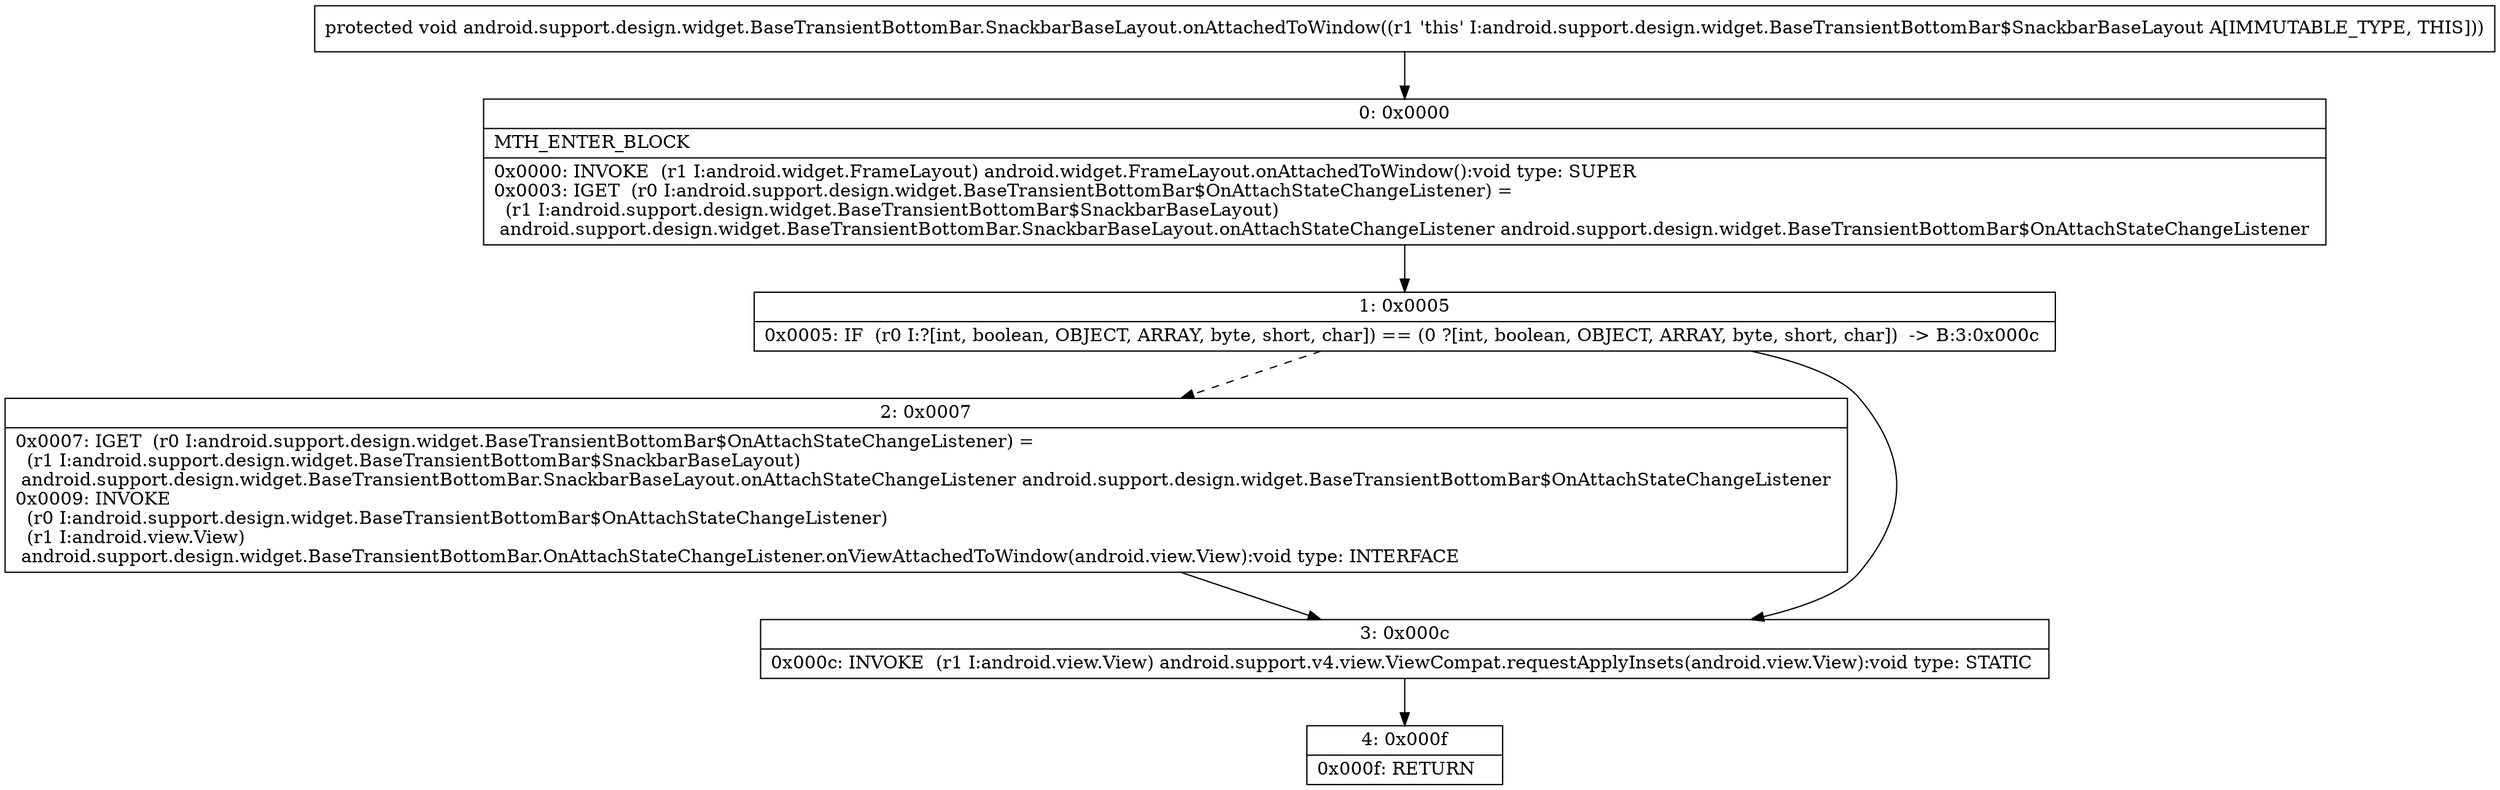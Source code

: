 digraph "CFG forandroid.support.design.widget.BaseTransientBottomBar.SnackbarBaseLayout.onAttachedToWindow()V" {
Node_0 [shape=record,label="{0\:\ 0x0000|MTH_ENTER_BLOCK\l|0x0000: INVOKE  (r1 I:android.widget.FrameLayout) android.widget.FrameLayout.onAttachedToWindow():void type: SUPER \l0x0003: IGET  (r0 I:android.support.design.widget.BaseTransientBottomBar$OnAttachStateChangeListener) = \l  (r1 I:android.support.design.widget.BaseTransientBottomBar$SnackbarBaseLayout)\l android.support.design.widget.BaseTransientBottomBar.SnackbarBaseLayout.onAttachStateChangeListener android.support.design.widget.BaseTransientBottomBar$OnAttachStateChangeListener \l}"];
Node_1 [shape=record,label="{1\:\ 0x0005|0x0005: IF  (r0 I:?[int, boolean, OBJECT, ARRAY, byte, short, char]) == (0 ?[int, boolean, OBJECT, ARRAY, byte, short, char])  \-\> B:3:0x000c \l}"];
Node_2 [shape=record,label="{2\:\ 0x0007|0x0007: IGET  (r0 I:android.support.design.widget.BaseTransientBottomBar$OnAttachStateChangeListener) = \l  (r1 I:android.support.design.widget.BaseTransientBottomBar$SnackbarBaseLayout)\l android.support.design.widget.BaseTransientBottomBar.SnackbarBaseLayout.onAttachStateChangeListener android.support.design.widget.BaseTransientBottomBar$OnAttachStateChangeListener \l0x0009: INVOKE  \l  (r0 I:android.support.design.widget.BaseTransientBottomBar$OnAttachStateChangeListener)\l  (r1 I:android.view.View)\l android.support.design.widget.BaseTransientBottomBar.OnAttachStateChangeListener.onViewAttachedToWindow(android.view.View):void type: INTERFACE \l}"];
Node_3 [shape=record,label="{3\:\ 0x000c|0x000c: INVOKE  (r1 I:android.view.View) android.support.v4.view.ViewCompat.requestApplyInsets(android.view.View):void type: STATIC \l}"];
Node_4 [shape=record,label="{4\:\ 0x000f|0x000f: RETURN   \l}"];
MethodNode[shape=record,label="{protected void android.support.design.widget.BaseTransientBottomBar.SnackbarBaseLayout.onAttachedToWindow((r1 'this' I:android.support.design.widget.BaseTransientBottomBar$SnackbarBaseLayout A[IMMUTABLE_TYPE, THIS])) }"];
MethodNode -> Node_0;
Node_0 -> Node_1;
Node_1 -> Node_2[style=dashed];
Node_1 -> Node_3;
Node_2 -> Node_3;
Node_3 -> Node_4;
}

